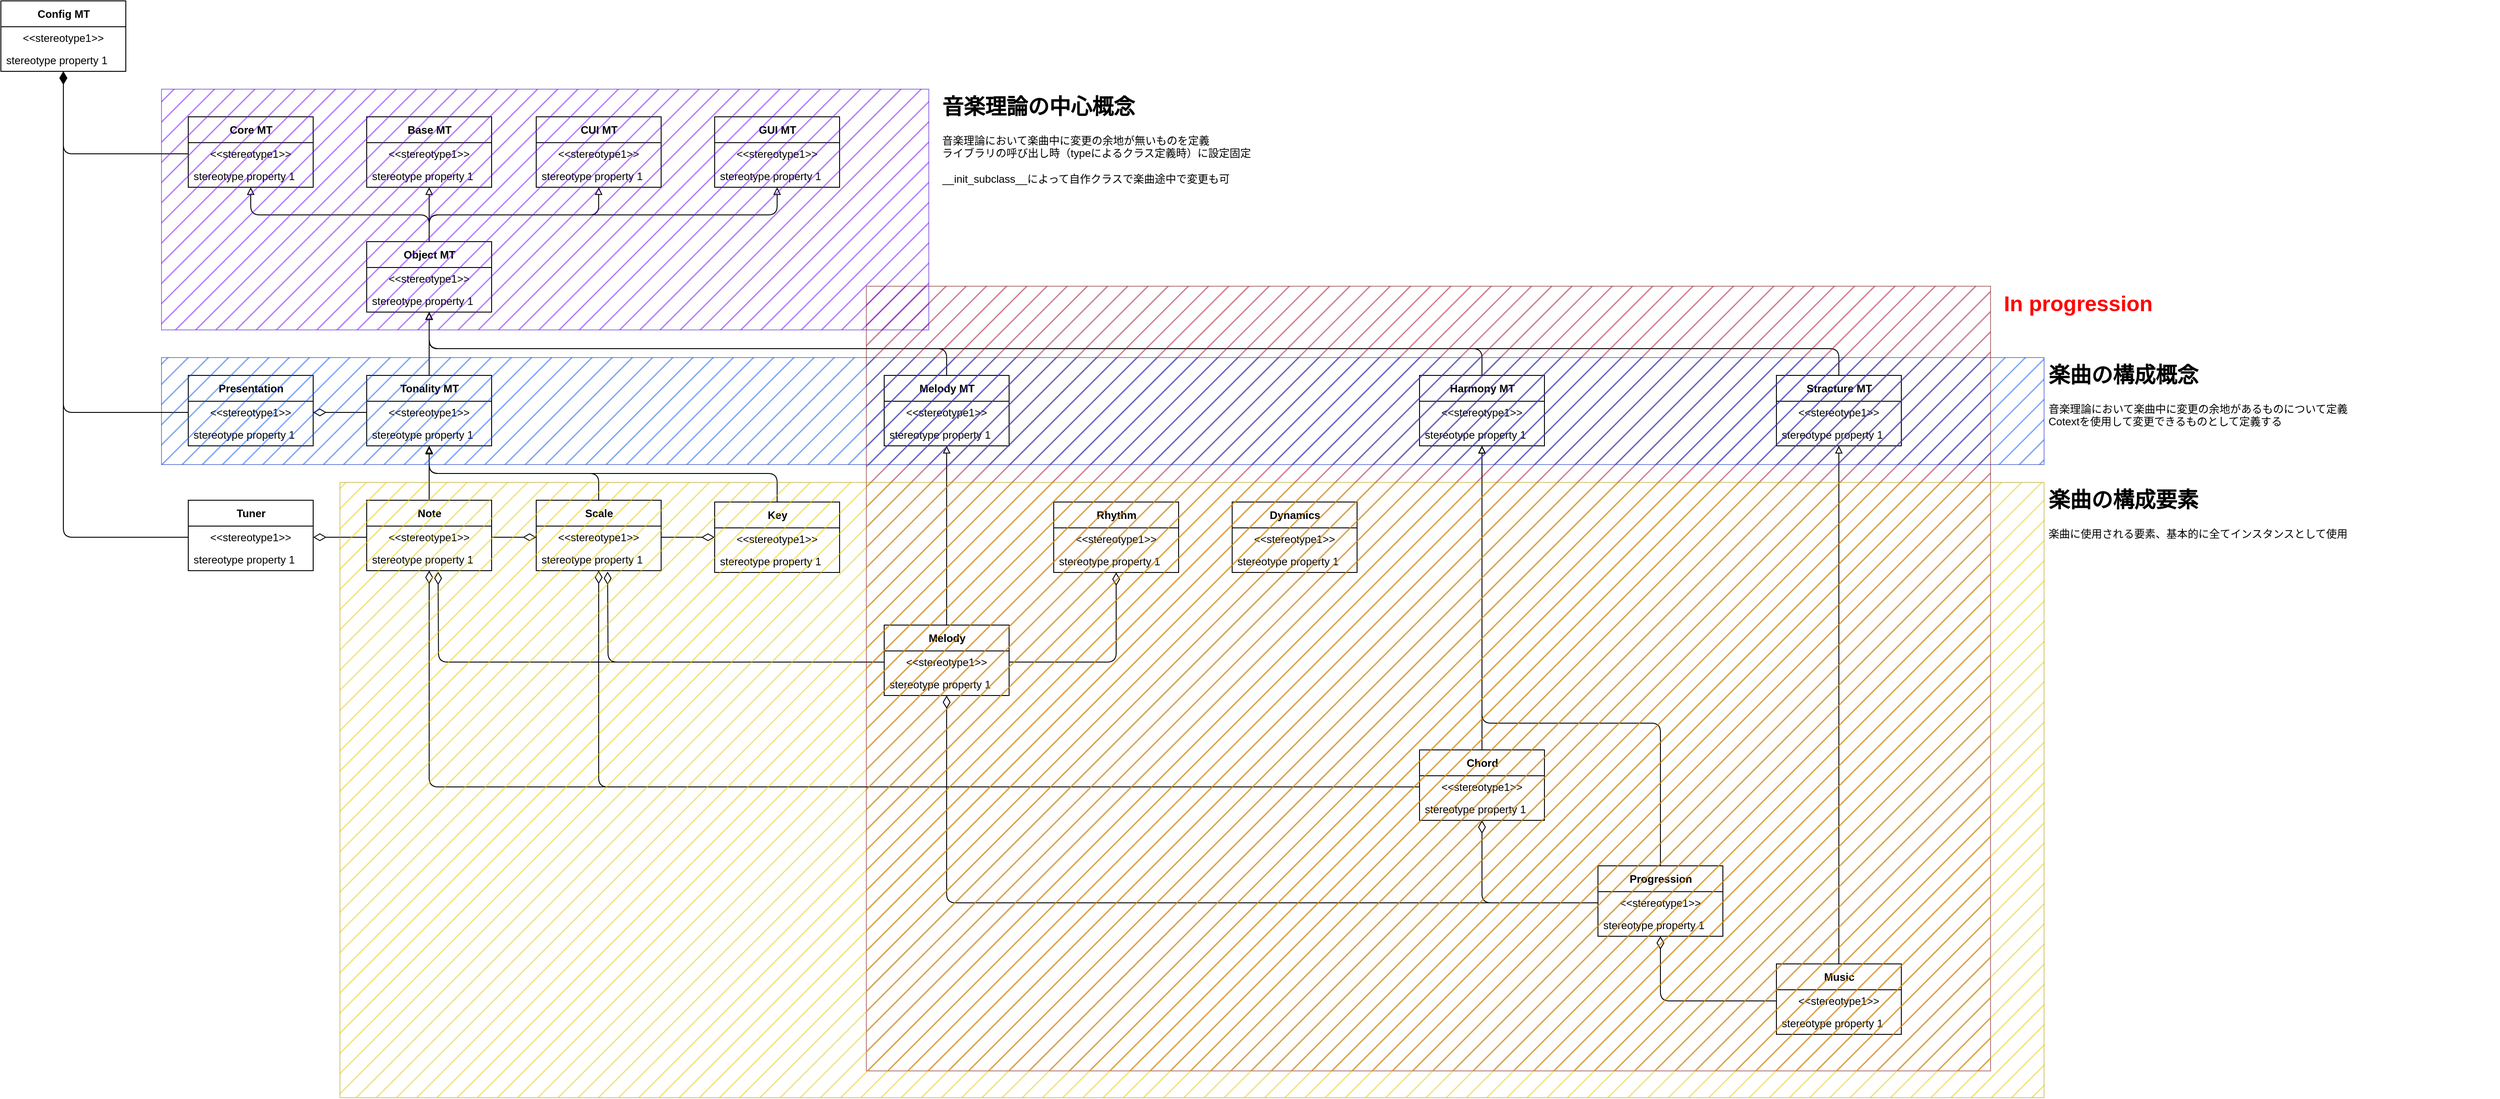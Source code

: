 <mxfile>
    <diagram id="4f5XY8-FB_tgrMLO87ns" name="ページ1">
        <mxGraphModel dx="1640" dy="1066" grid="1" gridSize="10" guides="1" tooltips="1" connect="1" arrows="1" fold="1" page="1" pageScale="1" pageWidth="4681" pageHeight="3300" background="#ffffff" math="0" shadow="0">
            <root>
                <mxCell id="0"/>
                <mxCell id="1" parent="0"/>
                <mxCell id="89" style="edgeStyle=orthogonalEdgeStyle;html=1;entryX=0.5;entryY=0;entryDx=0;entryDy=0;startArrow=block;startFill=0;endArrow=none;endFill=0;" parent="1" source="72" target="78" edge="1">
                    <mxGeometry relative="1" as="geometry"/>
                </mxCell>
                <mxCell id="72" value="Base MT" style="swimlane;fontStyle=1;align=center;verticalAlign=middle;childLayout=stackLayout;horizontal=1;startSize=29;horizontalStack=0;resizeParent=1;resizeParentMax=0;resizeLast=0;collapsible=0;marginBottom=0;html=1;" parent="1" vertex="1">
                    <mxGeometry x="490" y="230" width="140" height="79" as="geometry"/>
                </mxCell>
                <mxCell id="73" value="&amp;lt;&amp;lt;stereotype1&amp;gt;&amp;gt;" style="text;html=1;align=center;verticalAlign=middle;spacingLeft=4;spacingRight=4;overflow=hidden;rotatable=0;points=[[0,0.5],[1,0.5]];portConstraint=eastwest;" parent="72" vertex="1">
                    <mxGeometry y="29" width="140" height="25" as="geometry"/>
                </mxCell>
                <mxCell id="74" value="stereotype property 1" style="text;html=1;align=left;verticalAlign=middle;spacingLeft=4;spacingRight=4;overflow=hidden;rotatable=0;points=[[0,0.5],[1,0.5]];portConstraint=eastwest;" parent="72" vertex="1">
                    <mxGeometry y="54" width="140" height="25" as="geometry"/>
                </mxCell>
                <mxCell id="90" style="edgeStyle=orthogonalEdgeStyle;html=1;entryX=0.5;entryY=0;entryDx=0;entryDy=0;startArrow=block;startFill=0;endArrow=none;endFill=0;" parent="1" source="75" target="78" edge="1">
                    <mxGeometry relative="1" as="geometry">
                        <Array as="points">
                            <mxPoint x="360" y="340"/>
                            <mxPoint x="560" y="340"/>
                        </Array>
                    </mxGeometry>
                </mxCell>
                <mxCell id="75" value="Core MT" style="swimlane;fontStyle=1;align=center;verticalAlign=middle;childLayout=stackLayout;horizontal=1;startSize=29;horizontalStack=0;resizeParent=1;resizeParentMax=0;resizeLast=0;collapsible=0;marginBottom=0;html=1;" parent="1" vertex="1">
                    <mxGeometry x="290" y="230" width="140" height="79" as="geometry"/>
                </mxCell>
                <mxCell id="76" value="&amp;lt;&amp;lt;stereotype1&amp;gt;&amp;gt;" style="text;html=1;align=center;verticalAlign=middle;spacingLeft=4;spacingRight=4;overflow=hidden;rotatable=0;points=[[0,0.5],[1,0.5]];portConstraint=eastwest;" parent="75" vertex="1">
                    <mxGeometry y="29" width="140" height="25" as="geometry"/>
                </mxCell>
                <mxCell id="77" value="stereotype property 1" style="text;html=1;align=left;verticalAlign=middle;spacingLeft=4;spacingRight=4;overflow=hidden;rotatable=0;points=[[0,0.5],[1,0.5]];portConstraint=eastwest;" parent="75" vertex="1">
                    <mxGeometry y="54" width="140" height="25" as="geometry"/>
                </mxCell>
                <mxCell id="93" style="edgeStyle=orthogonalEdgeStyle;html=1;entryX=0.5;entryY=0;entryDx=0;entryDy=0;startArrow=block;startFill=0;endArrow=none;endFill=0;" parent="1" source="78" target="81" edge="1">
                    <mxGeometry relative="1" as="geometry"/>
                </mxCell>
                <mxCell id="138" style="edgeStyle=orthogonalEdgeStyle;html=1;entryX=0.5;entryY=0;entryDx=0;entryDy=0;startArrow=block;startFill=0;endArrow=none;endFill=0;startSize=6;endSize=6;" parent="1" source="78" target="135" edge="1">
                    <mxGeometry relative="1" as="geometry">
                        <Array as="points">
                            <mxPoint x="560" y="490"/>
                            <mxPoint x="1740" y="490"/>
                        </Array>
                    </mxGeometry>
                </mxCell>
                <mxCell id="172" style="edgeStyle=orthogonalEdgeStyle;html=1;entryX=0.5;entryY=0;entryDx=0;entryDy=0;startArrow=block;startFill=0;endArrow=none;endFill=0;startSize=6;endSize=6;" parent="1" source="78" target="169" edge="1">
                    <mxGeometry relative="1" as="geometry">
                        <Array as="points">
                            <mxPoint x="560" y="490"/>
                            <mxPoint x="1140" y="490"/>
                        </Array>
                    </mxGeometry>
                </mxCell>
                <mxCell id="180" style="edgeStyle=orthogonalEdgeStyle;html=1;entryX=0.5;entryY=0;entryDx=0;entryDy=0;startArrow=block;startFill=0;endArrow=none;endFill=0;startSize=6;endSize=6;" parent="1" source="78" target="177" edge="1">
                    <mxGeometry relative="1" as="geometry">
                        <Array as="points">
                            <mxPoint x="560" y="490"/>
                            <mxPoint x="2140" y="490"/>
                        </Array>
                    </mxGeometry>
                </mxCell>
                <mxCell id="78" value="Object MT" style="swimlane;fontStyle=1;align=center;verticalAlign=middle;childLayout=stackLayout;horizontal=1;startSize=29;horizontalStack=0;resizeParent=1;resizeParentMax=0;resizeLast=0;collapsible=0;marginBottom=0;html=1;" parent="1" vertex="1">
                    <mxGeometry x="490" y="370" width="140" height="79" as="geometry"/>
                </mxCell>
                <mxCell id="79" value="&amp;lt;&amp;lt;stereotype1&amp;gt;&amp;gt;" style="text;html=1;align=center;verticalAlign=middle;spacingLeft=4;spacingRight=4;overflow=hidden;rotatable=0;points=[[0,0.5],[1,0.5]];portConstraint=eastwest;" parent="78" vertex="1">
                    <mxGeometry y="29" width="140" height="25" as="geometry"/>
                </mxCell>
                <mxCell id="80" value="stereotype property 1" style="text;html=1;align=left;verticalAlign=middle;spacingLeft=4;spacingRight=4;overflow=hidden;rotatable=0;points=[[0,0.5],[1,0.5]];portConstraint=eastwest;" parent="78" vertex="1">
                    <mxGeometry y="54" width="140" height="25" as="geometry"/>
                </mxCell>
                <mxCell id="117" style="edgeStyle=orthogonalEdgeStyle;html=1;entryX=0.5;entryY=0;entryDx=0;entryDy=0;startArrow=block;startFill=0;endArrow=none;endFill=0;startSize=6;" parent="1" source="81" target="108" edge="1">
                    <mxGeometry relative="1" as="geometry">
                        <Array as="points">
                            <mxPoint x="560" y="630"/>
                            <mxPoint x="750" y="630"/>
                        </Array>
                    </mxGeometry>
                </mxCell>
                <mxCell id="121" style="edgeStyle=orthogonalEdgeStyle;html=1;entryX=0.5;entryY=0;entryDx=0;entryDy=0;startArrow=block;startFill=0;endArrow=none;endFill=0;startSize=6;" parent="1" source="81" target="105" edge="1">
                    <mxGeometry relative="1" as="geometry"/>
                </mxCell>
                <mxCell id="153" style="edgeStyle=orthogonalEdgeStyle;html=1;entryX=0.5;entryY=0;entryDx=0;entryDy=0;startArrow=block;startFill=0;endArrow=none;endFill=0;startSize=6;endSize=6;" parent="1" target="147" edge="1">
                    <mxGeometry relative="1" as="geometry">
                        <mxPoint x="560" y="600" as="sourcePoint"/>
                        <Array as="points">
                            <mxPoint x="560" y="630"/>
                            <mxPoint x="950" y="630"/>
                        </Array>
                    </mxGeometry>
                </mxCell>
                <mxCell id="81" value="Tonality MT" style="swimlane;fontStyle=1;align=center;verticalAlign=middle;childLayout=stackLayout;horizontal=1;startSize=29;horizontalStack=0;resizeParent=1;resizeParentMax=0;resizeLast=0;collapsible=0;marginBottom=0;html=1;" parent="1" vertex="1">
                    <mxGeometry x="490" y="520" width="140" height="79" as="geometry"/>
                </mxCell>
                <mxCell id="82" value="&amp;lt;&amp;lt;stereotype1&amp;gt;&amp;gt;" style="text;html=1;align=center;verticalAlign=middle;spacingLeft=4;spacingRight=4;overflow=hidden;rotatable=0;points=[[0,0.5],[1,0.5]];portConstraint=eastwest;" parent="81" vertex="1">
                    <mxGeometry y="29" width="140" height="25" as="geometry"/>
                </mxCell>
                <mxCell id="83" value="stereotype property 1" style="text;html=1;align=left;verticalAlign=middle;spacingLeft=4;spacingRight=4;overflow=hidden;rotatable=0;points=[[0,0.5],[1,0.5]];portConstraint=eastwest;" parent="81" vertex="1">
                    <mxGeometry y="54" width="140" height="25" as="geometry"/>
                </mxCell>
                <mxCell id="84" value="Presentation" style="swimlane;fontStyle=1;align=center;verticalAlign=middle;childLayout=stackLayout;horizontal=1;startSize=29;horizontalStack=0;resizeParent=1;resizeParentMax=0;resizeLast=0;collapsible=0;marginBottom=0;html=1;" parent="1" vertex="1">
                    <mxGeometry x="290" y="520" width="140" height="79" as="geometry"/>
                </mxCell>
                <mxCell id="85" value="&amp;lt;&amp;lt;stereotype1&amp;gt;&amp;gt;" style="text;html=1;align=center;verticalAlign=middle;spacingLeft=4;spacingRight=4;overflow=hidden;rotatable=0;points=[[0,0.5],[1,0.5]];portConstraint=eastwest;" parent="84" vertex="1">
                    <mxGeometry y="29" width="140" height="25" as="geometry"/>
                </mxCell>
                <mxCell id="86" value="stereotype property 1" style="text;html=1;align=left;verticalAlign=middle;spacingLeft=4;spacingRight=4;overflow=hidden;rotatable=0;points=[[0,0.5],[1,0.5]];portConstraint=eastwest;" parent="84" vertex="1">
                    <mxGeometry y="54" width="140" height="25" as="geometry"/>
                </mxCell>
                <mxCell id="166" style="edgeStyle=orthogonalEdgeStyle;html=1;entryX=0;entryY=0.5;entryDx=0;entryDy=0;startArrow=diamondThin;startFill=1;endArrow=none;endFill=0;startSize=12;endSize=6;" parent="1" source="96" target="85" edge="1">
                    <mxGeometry relative="1" as="geometry">
                        <Array as="points">
                            <mxPoint x="150" y="561"/>
                        </Array>
                    </mxGeometry>
                </mxCell>
                <mxCell id="167" style="edgeStyle=orthogonalEdgeStyle;html=1;entryX=0;entryY=0.5;entryDx=0;entryDy=0;startArrow=diamondThin;startFill=1;endArrow=none;endFill=0;startSize=12;endSize=6;" parent="1" source="96" target="76" edge="1">
                    <mxGeometry relative="1" as="geometry"/>
                </mxCell>
                <mxCell id="168" style="edgeStyle=orthogonalEdgeStyle;html=1;entryX=0;entryY=0.5;entryDx=0;entryDy=0;startArrow=diamondThin;startFill=1;endArrow=none;endFill=0;startSize=12;endSize=6;" parent="1" source="96" target="112" edge="1">
                    <mxGeometry relative="1" as="geometry"/>
                </mxCell>
                <mxCell id="96" value="Config MT" style="swimlane;fontStyle=1;align=center;verticalAlign=middle;childLayout=stackLayout;horizontal=1;startSize=29;horizontalStack=0;resizeParent=1;resizeParentMax=0;resizeLast=0;collapsible=0;marginBottom=0;html=1;" parent="1" vertex="1">
                    <mxGeometry x="80" y="100" width="140" height="79" as="geometry"/>
                </mxCell>
                <mxCell id="97" value="&amp;lt;&amp;lt;stereotype1&amp;gt;&amp;gt;" style="text;html=1;align=center;verticalAlign=middle;spacingLeft=4;spacingRight=4;overflow=hidden;rotatable=0;points=[[0,0.5],[1,0.5]];portConstraint=eastwest;" parent="96" vertex="1">
                    <mxGeometry y="29" width="140" height="25" as="geometry"/>
                </mxCell>
                <mxCell id="98" value="stereotype property 1" style="text;html=1;align=left;verticalAlign=middle;spacingLeft=4;spacingRight=4;overflow=hidden;rotatable=0;points=[[0,0.5],[1,0.5]];portConstraint=eastwest;" parent="96" vertex="1">
                    <mxGeometry y="54" width="140" height="25" as="geometry"/>
                </mxCell>
                <mxCell id="158" style="edgeStyle=orthogonalEdgeStyle;html=1;entryX=0;entryY=0.5;entryDx=0;entryDy=0;startArrow=diamondThin;startFill=0;endArrow=none;endFill=0;startSize=12;endSize=6;" parent="1" source="105" target="155" edge="1">
                    <mxGeometry relative="1" as="geometry"/>
                </mxCell>
                <mxCell id="188" style="edgeStyle=orthogonalEdgeStyle;html=1;entryX=0;entryY=0.5;entryDx=0;entryDy=0;startArrow=diamondThin;startFill=0;endArrow=none;endFill=0;startSize=12;endSize=6;" parent="1" target="174" edge="1">
                    <mxGeometry relative="1" as="geometry">
                        <mxPoint x="570" y="740" as="sourcePoint"/>
                    </mxGeometry>
                </mxCell>
                <mxCell id="105" value="Note" style="swimlane;fontStyle=1;align=center;verticalAlign=middle;childLayout=stackLayout;horizontal=1;startSize=29;horizontalStack=0;resizeParent=1;resizeParentMax=0;resizeLast=0;collapsible=0;marginBottom=0;html=1;fillStyle=auto;" parent="1" vertex="1">
                    <mxGeometry x="490" y="660" width="140" height="79" as="geometry"/>
                </mxCell>
                <mxCell id="106" value="&amp;lt;&amp;lt;stereotype1&amp;gt;&amp;gt;" style="text;html=1;align=center;verticalAlign=middle;spacingLeft=4;spacingRight=4;overflow=hidden;rotatable=0;points=[[0,0.5],[1,0.5]];portConstraint=eastwest;" parent="105" vertex="1">
                    <mxGeometry y="29" width="140" height="25" as="geometry"/>
                </mxCell>
                <mxCell id="107" value="stereotype property 1" style="text;html=1;align=left;verticalAlign=middle;spacingLeft=4;spacingRight=4;overflow=hidden;rotatable=0;points=[[0,0.5],[1,0.5]];portConstraint=eastwest;" parent="105" vertex="1">
                    <mxGeometry y="54" width="140" height="25" as="geometry"/>
                </mxCell>
                <mxCell id="159" style="edgeStyle=orthogonalEdgeStyle;html=1;entryX=0;entryY=0.5;entryDx=0;entryDy=0;startArrow=diamondThin;startFill=0;endArrow=none;endFill=0;startSize=12;endSize=6;" parent="1" source="108" target="155" edge="1">
                    <mxGeometry relative="1" as="geometry"/>
                </mxCell>
                <mxCell id="187" style="edgeStyle=orthogonalEdgeStyle;html=1;entryX=0;entryY=0.5;entryDx=0;entryDy=0;startArrow=diamondThin;startFill=0;endArrow=none;endFill=0;startSize=12;endSize=6;" parent="1" target="174" edge="1">
                    <mxGeometry relative="1" as="geometry">
                        <mxPoint x="760" y="740" as="sourcePoint"/>
                    </mxGeometry>
                </mxCell>
                <mxCell id="108" value="Scale" style="swimlane;fontStyle=1;align=center;verticalAlign=middle;childLayout=stackLayout;horizontal=1;startSize=29;horizontalStack=0;resizeParent=1;resizeParentMax=0;resizeLast=0;collapsible=0;marginBottom=0;html=1;" parent="1" vertex="1">
                    <mxGeometry x="680" y="660" width="140" height="79" as="geometry"/>
                </mxCell>
                <mxCell id="109" value="&amp;lt;&amp;lt;stereotype1&amp;gt;&amp;gt;" style="text;html=1;align=center;verticalAlign=middle;spacingLeft=4;spacingRight=4;overflow=hidden;rotatable=0;points=[[0,0.5],[1,0.5]];portConstraint=eastwest;" parent="108" vertex="1">
                    <mxGeometry y="29" width="140" height="25" as="geometry"/>
                </mxCell>
                <mxCell id="110" value="stereotype property 1" style="text;html=1;align=left;verticalAlign=middle;spacingLeft=4;spacingRight=4;overflow=hidden;rotatable=0;points=[[0,0.5],[1,0.5]];portConstraint=eastwest;" parent="108" vertex="1">
                    <mxGeometry y="54" width="140" height="25" as="geometry"/>
                </mxCell>
                <mxCell id="111" value="Tuner" style="swimlane;fontStyle=1;align=center;verticalAlign=middle;childLayout=stackLayout;horizontal=1;startSize=29;horizontalStack=0;resizeParent=1;resizeParentMax=0;resizeLast=0;collapsible=0;marginBottom=0;html=1;" parent="1" vertex="1">
                    <mxGeometry x="290" y="660" width="140" height="79" as="geometry"/>
                </mxCell>
                <mxCell id="112" value="&amp;lt;&amp;lt;stereotype1&amp;gt;&amp;gt;" style="text;html=1;align=center;verticalAlign=middle;spacingLeft=4;spacingRight=4;overflow=hidden;rotatable=0;points=[[0,0.5],[1,0.5]];portConstraint=eastwest;" parent="111" vertex="1">
                    <mxGeometry y="29" width="140" height="25" as="geometry"/>
                </mxCell>
                <mxCell id="113" value="stereotype property 1" style="text;html=1;align=left;verticalAlign=middle;spacingLeft=4;spacingRight=4;overflow=hidden;rotatable=0;points=[[0,0.5],[1,0.5]];portConstraint=eastwest;" parent="111" vertex="1">
                    <mxGeometry y="54" width="140" height="25" as="geometry"/>
                </mxCell>
                <mxCell id="129" style="edgeStyle=orthogonalEdgeStyle;html=1;entryX=0;entryY=0.5;entryDx=0;entryDy=0;startArrow=diamondThin;startFill=0;endArrow=none;endFill=0;startSize=12;endSize=6;" parent="1" source="112" target="106" edge="1">
                    <mxGeometry relative="1" as="geometry"/>
                </mxCell>
                <mxCell id="131" style="edgeStyle=orthogonalEdgeStyle;html=1;exitX=1;exitY=0.5;exitDx=0;exitDy=0;entryX=0;entryY=0.5;entryDx=0;entryDy=0;startArrow=none;startFill=0;endArrow=diamondThin;endFill=0;startSize=6;endSize=12;" parent="1" source="106" target="109" edge="1">
                    <mxGeometry relative="1" as="geometry"/>
                </mxCell>
                <mxCell id="134" style="edgeStyle=orthogonalEdgeStyle;html=1;entryX=0;entryY=0.5;entryDx=0;entryDy=0;startArrow=diamondThin;startFill=0;endArrow=none;endFill=0;startSize=12;endSize=6;" parent="1" source="85" target="82" edge="1">
                    <mxGeometry relative="1" as="geometry">
                        <Array as="points">
                            <mxPoint x="480" y="562"/>
                            <mxPoint x="480" y="562"/>
                        </Array>
                    </mxGeometry>
                </mxCell>
                <mxCell id="157" style="edgeStyle=orthogonalEdgeStyle;html=1;entryX=0.5;entryY=0;entryDx=0;entryDy=0;startArrow=block;startFill=0;endArrow=none;endFill=0;startSize=6;endSize=6;" parent="1" source="135" target="154" edge="1">
                    <mxGeometry relative="1" as="geometry"/>
                </mxCell>
                <mxCell id="164" style="edgeStyle=orthogonalEdgeStyle;html=1;entryX=0.5;entryY=0;entryDx=0;entryDy=0;startArrow=block;startFill=0;endArrow=none;endFill=0;startSize=6;endSize=6;" parent="1" source="135" target="160" edge="1">
                    <mxGeometry relative="1" as="geometry">
                        <Array as="points">
                            <mxPoint x="1740" y="910"/>
                            <mxPoint x="1940" y="910"/>
                        </Array>
                    </mxGeometry>
                </mxCell>
                <mxCell id="135" value="Harmony MT" style="swimlane;fontStyle=1;align=center;verticalAlign=middle;childLayout=stackLayout;horizontal=1;startSize=29;horizontalStack=0;resizeParent=1;resizeParentMax=0;resizeLast=0;collapsible=0;marginBottom=0;html=1;" parent="1" vertex="1">
                    <mxGeometry x="1670" y="520" width="140" height="79" as="geometry"/>
                </mxCell>
                <mxCell id="136" value="&amp;lt;&amp;lt;stereotype1&amp;gt;&amp;gt;" style="text;html=1;align=center;verticalAlign=middle;spacingLeft=4;spacingRight=4;overflow=hidden;rotatable=0;points=[[0,0.5],[1,0.5]];portConstraint=eastwest;" parent="135" vertex="1">
                    <mxGeometry y="29" width="140" height="25" as="geometry"/>
                </mxCell>
                <mxCell id="137" value="stereotype property 1" style="text;html=1;align=left;verticalAlign=middle;spacingLeft=4;spacingRight=4;overflow=hidden;rotatable=0;points=[[0,0.5],[1,0.5]];portConstraint=eastwest;" parent="135" vertex="1">
                    <mxGeometry y="54" width="140" height="25" as="geometry"/>
                </mxCell>
                <mxCell id="151" style="edgeStyle=orthogonalEdgeStyle;html=1;entryX=1;entryY=0.5;entryDx=0;entryDy=0;startArrow=diamondThin;startFill=0;endArrow=none;endFill=0;startSize=12;endSize=6;" parent="1" source="147" target="109" edge="1">
                    <mxGeometry relative="1" as="geometry"/>
                </mxCell>
                <mxCell id="147" value="Key" style="swimlane;fontStyle=1;align=center;verticalAlign=middle;childLayout=stackLayout;horizontal=1;startSize=29;horizontalStack=0;resizeParent=1;resizeParentMax=0;resizeLast=0;collapsible=0;marginBottom=0;html=1;" parent="1" vertex="1">
                    <mxGeometry x="880" y="662" width="140" height="79" as="geometry"/>
                </mxCell>
                <mxCell id="148" value="&amp;lt;&amp;lt;stereotype1&amp;gt;&amp;gt;" style="text;html=1;align=center;verticalAlign=middle;spacingLeft=4;spacingRight=4;overflow=hidden;rotatable=0;points=[[0,0.5],[1,0.5]];portConstraint=eastwest;" parent="147" vertex="1">
                    <mxGeometry y="29" width="140" height="25" as="geometry"/>
                </mxCell>
                <mxCell id="149" value="stereotype property 1" style="text;html=1;align=left;verticalAlign=middle;spacingLeft=4;spacingRight=4;overflow=hidden;rotatable=0;points=[[0,0.5],[1,0.5]];portConstraint=eastwest;" parent="147" vertex="1">
                    <mxGeometry y="54" width="140" height="25" as="geometry"/>
                </mxCell>
                <mxCell id="198" style="edgeStyle=orthogonalEdgeStyle;html=1;entryX=0;entryY=0.5;entryDx=0;entryDy=0;startArrow=diamondThin;startFill=0;endArrow=none;endFill=0;startSize=12;endSize=6;" parent="1" source="154" target="161" edge="1">
                    <mxGeometry relative="1" as="geometry"/>
                </mxCell>
                <mxCell id="154" value="Chord" style="swimlane;fontStyle=1;align=center;verticalAlign=middle;childLayout=stackLayout;horizontal=1;startSize=29;horizontalStack=0;resizeParent=1;resizeParentMax=0;resizeLast=0;collapsible=0;marginBottom=0;html=1;shadow=0;glass=0;fillStyle=auto;" parent="1" vertex="1">
                    <mxGeometry x="1670" y="940" width="140" height="79" as="geometry"/>
                </mxCell>
                <mxCell id="155" value="&amp;lt;&amp;lt;stereotype1&amp;gt;&amp;gt;" style="text;html=1;align=center;verticalAlign=middle;spacingLeft=4;spacingRight=4;overflow=hidden;rotatable=0;points=[[0,0.5],[1,0.5]];portConstraint=eastwest;shadow=0;glass=0;fillStyle=dashed;" parent="154" vertex="1">
                    <mxGeometry y="29" width="140" height="25" as="geometry"/>
                </mxCell>
                <mxCell id="156" value="stereotype property 1" style="text;html=1;align=left;verticalAlign=middle;spacingLeft=4;spacingRight=4;overflow=hidden;rotatable=0;points=[[0,0.5],[1,0.5]];portConstraint=eastwest;shadow=0;glass=0;fillStyle=dashed;" parent="154" vertex="1">
                    <mxGeometry y="54" width="140" height="25" as="geometry"/>
                </mxCell>
                <mxCell id="189" style="edgeStyle=orthogonalEdgeStyle;html=1;entryX=0;entryY=0.5;entryDx=0;entryDy=0;startArrow=diamondThin;startFill=0;endArrow=none;endFill=0;startSize=12;endSize=6;" parent="1" source="160" target="182" edge="1">
                    <mxGeometry relative="1" as="geometry"/>
                </mxCell>
                <mxCell id="160" value="Progression" style="swimlane;fontStyle=1;align=center;verticalAlign=middle;childLayout=stackLayout;horizontal=1;startSize=29;horizontalStack=0;resizeParent=1;resizeParentMax=0;resizeLast=0;collapsible=0;marginBottom=0;html=1;shadow=0;glass=0;fillStyle=auto;" parent="1" vertex="1">
                    <mxGeometry x="1870" y="1070" width="140" height="79" as="geometry"/>
                </mxCell>
                <mxCell id="161" value="&amp;lt;&amp;lt;stereotype1&amp;gt;&amp;gt;" style="text;html=1;align=center;verticalAlign=middle;spacingLeft=4;spacingRight=4;overflow=hidden;rotatable=0;points=[[0,0.5],[1,0.5]];portConstraint=eastwest;shadow=0;glass=0;fillStyle=dashed;" parent="160" vertex="1">
                    <mxGeometry y="29" width="140" height="25" as="geometry"/>
                </mxCell>
                <mxCell id="162" value="stereotype property 1" style="text;html=1;align=left;verticalAlign=middle;spacingLeft=4;spacingRight=4;overflow=hidden;rotatable=0;points=[[0,0.5],[1,0.5]];portConstraint=eastwest;shadow=0;glass=0;fillStyle=dashed;" parent="160" vertex="1">
                    <mxGeometry y="54" width="140" height="25" as="geometry"/>
                </mxCell>
                <mxCell id="176" style="edgeStyle=orthogonalEdgeStyle;html=1;entryX=0.5;entryY=0;entryDx=0;entryDy=0;startArrow=block;startFill=0;endArrow=none;endFill=0;startSize=6;endSize=6;" parent="1" source="169" target="173" edge="1">
                    <mxGeometry relative="1" as="geometry"/>
                </mxCell>
                <mxCell id="169" value="Melody MT" style="swimlane;fontStyle=1;align=center;verticalAlign=middle;childLayout=stackLayout;horizontal=1;startSize=29;horizontalStack=0;resizeParent=1;resizeParentMax=0;resizeLast=0;collapsible=0;marginBottom=0;html=1;shadow=0;glass=0;fillStyle=auto;" parent="1" vertex="1">
                    <mxGeometry x="1070" y="520" width="140" height="79" as="geometry"/>
                </mxCell>
                <mxCell id="170" value="&amp;lt;&amp;lt;stereotype1&amp;gt;&amp;gt;" style="text;html=1;align=center;verticalAlign=middle;spacingLeft=4;spacingRight=4;overflow=hidden;rotatable=0;points=[[0,0.5],[1,0.5]];portConstraint=eastwest;shadow=0;glass=0;fillStyle=auto;" parent="169" vertex="1">
                    <mxGeometry y="29" width="140" height="25" as="geometry"/>
                </mxCell>
                <mxCell id="171" value="stereotype property 1" style="text;html=1;align=left;verticalAlign=middle;spacingLeft=4;spacingRight=4;overflow=hidden;rotatable=0;points=[[0,0.5],[1,0.5]];portConstraint=eastwest;shadow=0;glass=0;fillStyle=auto;" parent="169" vertex="1">
                    <mxGeometry y="54" width="140" height="25" as="geometry"/>
                </mxCell>
                <mxCell id="199" style="edgeStyle=orthogonalEdgeStyle;html=1;entryX=0;entryY=0.5;entryDx=0;entryDy=0;startArrow=diamondThin;startFill=0;endArrow=none;endFill=0;startSize=12;endSize=6;" parent="1" source="173" target="161" edge="1">
                    <mxGeometry relative="1" as="geometry"/>
                </mxCell>
                <mxCell id="173" value="Melody" style="swimlane;fontStyle=1;align=center;verticalAlign=middle;childLayout=stackLayout;horizontal=1;startSize=29;horizontalStack=0;resizeParent=1;resizeParentMax=0;resizeLast=0;collapsible=0;marginBottom=0;html=1;shadow=0;glass=0;fillStyle=auto;" parent="1" vertex="1">
                    <mxGeometry x="1070" y="800" width="140" height="79" as="geometry"/>
                </mxCell>
                <mxCell id="174" value="&amp;lt;&amp;lt;stereotype1&amp;gt;&amp;gt;" style="text;html=1;align=center;verticalAlign=middle;spacingLeft=4;spacingRight=4;overflow=hidden;rotatable=0;points=[[0,0.5],[1,0.5]];portConstraint=eastwest;shadow=0;glass=0;fillStyle=auto;" parent="173" vertex="1">
                    <mxGeometry y="29" width="140" height="25" as="geometry"/>
                </mxCell>
                <mxCell id="175" value="stereotype property 1" style="text;html=1;align=left;verticalAlign=middle;spacingLeft=4;spacingRight=4;overflow=hidden;rotatable=0;points=[[0,0.5],[1,0.5]];portConstraint=eastwest;shadow=0;glass=0;fillStyle=auto;" parent="173" vertex="1">
                    <mxGeometry y="54" width="140" height="25" as="geometry"/>
                </mxCell>
                <mxCell id="185" style="edgeStyle=orthogonalEdgeStyle;html=1;entryX=0.5;entryY=0;entryDx=0;entryDy=0;startArrow=block;startFill=0;endArrow=none;endFill=0;startSize=6;endSize=6;" parent="1" source="177" target="181" edge="1">
                    <mxGeometry relative="1" as="geometry"/>
                </mxCell>
                <mxCell id="177" value="Stracture&amp;nbsp;MT" style="swimlane;fontStyle=1;align=center;verticalAlign=middle;childLayout=stackLayout;horizontal=1;startSize=29;horizontalStack=0;resizeParent=1;resizeParentMax=0;resizeLast=0;collapsible=0;marginBottom=0;html=1;" parent="1" vertex="1">
                    <mxGeometry x="2070" y="520" width="140" height="79" as="geometry"/>
                </mxCell>
                <mxCell id="178" value="&amp;lt;&amp;lt;stereotype1&amp;gt;&amp;gt;" style="text;html=1;align=center;verticalAlign=middle;spacingLeft=4;spacingRight=4;overflow=hidden;rotatable=0;points=[[0,0.5],[1,0.5]];portConstraint=eastwest;" parent="177" vertex="1">
                    <mxGeometry y="29" width="140" height="25" as="geometry"/>
                </mxCell>
                <mxCell id="179" value="stereotype property 1" style="text;html=1;align=left;verticalAlign=middle;spacingLeft=4;spacingRight=4;overflow=hidden;rotatable=0;points=[[0,0.5],[1,0.5]];portConstraint=eastwest;" parent="177" vertex="1">
                    <mxGeometry y="54" width="140" height="25" as="geometry"/>
                </mxCell>
                <mxCell id="181" value="Music" style="swimlane;fontStyle=1;align=center;verticalAlign=middle;childLayout=stackLayout;horizontal=1;startSize=29;horizontalStack=0;resizeParent=1;resizeParentMax=0;resizeLast=0;collapsible=0;marginBottom=0;html=1;shadow=0;glass=0;fillStyle=auto;" parent="1" vertex="1">
                    <mxGeometry x="2070" y="1180" width="140" height="79" as="geometry"/>
                </mxCell>
                <mxCell id="182" value="&amp;lt;&amp;lt;stereotype1&amp;gt;&amp;gt;" style="text;html=1;align=center;verticalAlign=middle;spacingLeft=4;spacingRight=4;overflow=hidden;rotatable=0;points=[[0,0.5],[1,0.5]];portConstraint=eastwest;shadow=0;glass=0;fillStyle=auto;" parent="181" vertex="1">
                    <mxGeometry y="29" width="140" height="25" as="geometry"/>
                </mxCell>
                <mxCell id="183" value="stereotype property 1" style="text;html=1;align=left;verticalAlign=middle;spacingLeft=4;spacingRight=4;overflow=hidden;rotatable=0;points=[[0,0.5],[1,0.5]];portConstraint=eastwest;shadow=0;glass=0;fillStyle=auto;" parent="181" vertex="1">
                    <mxGeometry y="54" width="140" height="25" as="geometry"/>
                </mxCell>
                <mxCell id="195" style="edgeStyle=orthogonalEdgeStyle;html=1;entryX=1;entryY=0.5;entryDx=0;entryDy=0;startArrow=diamondThin;startFill=0;endArrow=none;endFill=0;startSize=12;endSize=6;" parent="1" source="191" target="174" edge="1">
                    <mxGeometry relative="1" as="geometry"/>
                </mxCell>
                <mxCell id="191" value="Rhythm" style="swimlane;fontStyle=1;align=center;verticalAlign=middle;childLayout=stackLayout;horizontal=1;startSize=29;horizontalStack=0;resizeParent=1;resizeParentMax=0;resizeLast=0;collapsible=0;marginBottom=0;html=1;shadow=0;glass=0;fillStyle=auto;" parent="1" vertex="1">
                    <mxGeometry x="1260" y="662" width="140" height="79" as="geometry"/>
                </mxCell>
                <mxCell id="192" value="&amp;lt;&amp;lt;stereotype1&amp;gt;&amp;gt;" style="text;html=1;align=center;verticalAlign=middle;spacingLeft=4;spacingRight=4;overflow=hidden;rotatable=0;points=[[0,0.5],[1,0.5]];portConstraint=eastwest;shadow=0;glass=0;fillStyle=auto;" parent="191" vertex="1">
                    <mxGeometry y="29" width="140" height="25" as="geometry"/>
                </mxCell>
                <mxCell id="193" value="stereotype property 1" style="text;html=1;align=left;verticalAlign=middle;spacingLeft=4;spacingRight=4;overflow=hidden;rotatable=0;points=[[0,0.5],[1,0.5]];portConstraint=eastwest;shadow=0;glass=0;fillStyle=auto;" parent="191" vertex="1">
                    <mxGeometry y="54" width="140" height="25" as="geometry"/>
                </mxCell>
                <mxCell id="200" value="Dynamics" style="swimlane;fontStyle=1;align=center;verticalAlign=middle;childLayout=stackLayout;horizontal=1;startSize=29;horizontalStack=0;resizeParent=1;resizeParentMax=0;resizeLast=0;collapsible=0;marginBottom=0;html=1;shadow=0;glass=0;fillStyle=auto;" parent="1" vertex="1">
                    <mxGeometry x="1460" y="662" width="140" height="79" as="geometry"/>
                </mxCell>
                <mxCell id="201" value="&amp;lt;&amp;lt;stereotype1&amp;gt;&amp;gt;" style="text;html=1;align=center;verticalAlign=middle;spacingLeft=4;spacingRight=4;overflow=hidden;rotatable=0;points=[[0,0.5],[1,0.5]];portConstraint=eastwest;shadow=0;glass=0;fillStyle=auto;" parent="200" vertex="1">
                    <mxGeometry y="29" width="140" height="25" as="geometry"/>
                </mxCell>
                <mxCell id="202" value="stereotype property 1" style="text;html=1;align=left;verticalAlign=middle;spacingLeft=4;spacingRight=4;overflow=hidden;rotatable=0;points=[[0,0.5],[1,0.5]];portConstraint=eastwest;shadow=0;glass=0;fillStyle=auto;" parent="200" vertex="1">
                    <mxGeometry y="54" width="140" height="25" as="geometry"/>
                </mxCell>
                <mxCell id="205" value="" style="rounded=0;whiteSpace=wrap;html=1;shadow=0;glass=0;fillStyle=hatch;opacity=50;fillColor=#a20025;fontColor=#ffffff;strokeColor=#6F0000;" parent="1" vertex="1">
                    <mxGeometry x="1050" y="420" width="1260" height="880" as="geometry"/>
                </mxCell>
                <mxCell id="206" value="&lt;h1&gt;&lt;font color=&quot;#ff0000&quot;&gt;In progression&lt;/font&gt;&lt;/h1&gt;" style="text;html=1;spacing=5;spacingTop=-20;whiteSpace=wrap;overflow=hidden;rounded=0;shadow=0;glass=0;fillStyle=hatch;" parent="1" vertex="1">
                    <mxGeometry x="2320" y="420" width="560" height="40" as="geometry"/>
                </mxCell>
                <mxCell id="214" value="&lt;h1&gt;楽曲の構成概念&lt;/h1&gt;&lt;p&gt;音楽理論において楽曲中に変更の余地があるものについて定義&lt;br&gt;Cotextを使用して変更できるものとして定義する&lt;/p&gt;&lt;p&gt;&lt;br&gt;&lt;/p&gt;" style="text;html=1;spacing=5;spacingTop=-20;whiteSpace=wrap;overflow=hidden;rounded=0;shadow=0;glass=0;fillStyle=hatch;fontSize=12;" parent="1" vertex="1">
                    <mxGeometry x="2370" y="499.5" width="370" height="120" as="geometry"/>
                </mxCell>
                <mxCell id="215" value="&lt;h1&gt;音楽理論の中心概念&lt;/h1&gt;&lt;div&gt;音楽理論において楽曲中に変更の余地が無いものを定義&lt;/div&gt;&lt;div&gt;ライブラリの呼び出し時（typeによるクラス定義時）に設定固定&lt;/div&gt;&lt;div&gt;&lt;br&gt;&lt;/div&gt;&lt;div&gt;__init_subclass__によって自作クラスで楽曲途中で変更も可&lt;/div&gt;" style="text;html=1;spacing=5;spacingTop=-20;whiteSpace=wrap;overflow=hidden;rounded=0;shadow=0;glass=0;fillStyle=hatch;fontSize=12;" parent="1" vertex="1">
                    <mxGeometry x="1130" y="199" width="420" height="110" as="geometry"/>
                </mxCell>
                <mxCell id="217" value="&lt;h1&gt;&lt;font color=&quot;#ffffff&quot;&gt;For GUI, CUI, Code&lt;/font&gt;&lt;/h1&gt;&lt;div&gt;&lt;font color=&quot;#ffffff&quot;&gt;ユーザによる操作のために定義される&lt;/font&gt;&lt;/div&gt;" style="text;html=1;spacing=5;spacingTop=-20;whiteSpace=wrap;overflow=hidden;rounded=0;shadow=0;glass=0;fillStyle=hatch;fontSize=12;" parent="1" vertex="1">
                    <mxGeometry x="1130" y="320" width="240" height="90" as="geometry"/>
                </mxCell>
                <mxCell id="225" style="edgeStyle=orthogonalEdgeStyle;html=1;entryX=0.5;entryY=0;entryDx=0;entryDy=0;fontSize=12;fontColor=#FFFFFF;startArrow=block;startFill=0;endArrow=none;endFill=0;startSize=6;endSize=6;" parent="1" source="218" target="78" edge="1">
                    <mxGeometry relative="1" as="geometry">
                        <Array as="points">
                            <mxPoint x="750" y="340"/>
                            <mxPoint x="560" y="340"/>
                        </Array>
                    </mxGeometry>
                </mxCell>
                <mxCell id="218" value="CUI MT" style="swimlane;fontStyle=1;align=center;verticalAlign=middle;childLayout=stackLayout;horizontal=1;startSize=29;horizontalStack=0;resizeParent=1;resizeParentMax=0;resizeLast=0;collapsible=0;marginBottom=0;html=1;shadow=0;glass=0;fillStyle=auto;fontSize=12;" parent="1" vertex="1">
                    <mxGeometry x="680" y="230" width="140" height="79" as="geometry"/>
                </mxCell>
                <mxCell id="219" value="&amp;lt;&amp;lt;stereotype1&amp;gt;&amp;gt;" style="text;html=1;align=center;verticalAlign=middle;spacingLeft=4;spacingRight=4;overflow=hidden;rotatable=0;points=[[0,0.5],[1,0.5]];portConstraint=eastwest;shadow=0;glass=0;fillStyle=hatch;fontSize=12;" parent="218" vertex="1">
                    <mxGeometry y="29" width="140" height="25" as="geometry"/>
                </mxCell>
                <mxCell id="220" value="stereotype property 1" style="text;html=1;align=left;verticalAlign=middle;spacingLeft=4;spacingRight=4;overflow=hidden;rotatable=0;points=[[0,0.5],[1,0.5]];portConstraint=eastwest;shadow=0;glass=0;fillStyle=hatch;fontSize=12;" parent="218" vertex="1">
                    <mxGeometry y="54" width="140" height="25" as="geometry"/>
                </mxCell>
                <mxCell id="226" style="edgeStyle=orthogonalEdgeStyle;html=1;entryX=0.5;entryY=0;entryDx=0;entryDy=0;fontSize=12;fontColor=#FFFFFF;startArrow=block;startFill=0;endArrow=none;endFill=0;startSize=6;endSize=6;" parent="1" source="221" target="78" edge="1">
                    <mxGeometry relative="1" as="geometry">
                        <Array as="points">
                            <mxPoint x="950" y="340"/>
                            <mxPoint x="560" y="340"/>
                        </Array>
                    </mxGeometry>
                </mxCell>
                <mxCell id="221" value="GUI MT" style="swimlane;fontStyle=1;align=center;verticalAlign=middle;childLayout=stackLayout;horizontal=1;startSize=29;horizontalStack=0;resizeParent=1;resizeParentMax=0;resizeLast=0;collapsible=0;marginBottom=0;html=1;shadow=0;glass=0;fillStyle=auto;fontSize=12;" parent="1" vertex="1">
                    <mxGeometry x="880" y="230" width="140" height="79" as="geometry"/>
                </mxCell>
                <mxCell id="222" value="&amp;lt;&amp;lt;stereotype1&amp;gt;&amp;gt;" style="text;html=1;align=center;verticalAlign=middle;spacingLeft=4;spacingRight=4;overflow=hidden;rotatable=0;points=[[0,0.5],[1,0.5]];portConstraint=eastwest;shadow=0;glass=0;fillStyle=hatch;fontSize=12;" parent="221" vertex="1">
                    <mxGeometry y="29" width="140" height="25" as="geometry"/>
                </mxCell>
                <mxCell id="223" value="stereotype property 1" style="text;html=1;align=left;verticalAlign=middle;spacingLeft=4;spacingRight=4;overflow=hidden;rotatable=0;points=[[0,0.5],[1,0.5]];portConstraint=eastwest;shadow=0;glass=0;fillStyle=hatch;fontSize=12;" parent="221" vertex="1">
                    <mxGeometry y="54" width="140" height="25" as="geometry"/>
                </mxCell>
                <mxCell id="229" value="&lt;h1&gt;楽曲の構成要素&lt;/h1&gt;&lt;div&gt;楽曲に使用される要素、基本的に全てインスタンスとして使用&lt;/div&gt;" style="text;html=1;spacing=5;spacingTop=-20;whiteSpace=wrap;overflow=hidden;rounded=0;shadow=0;glass=0;fillStyle=hatch;fontSize=12;" parent="1" vertex="1">
                    <mxGeometry x="2370" y="640" width="370" height="120" as="geometry"/>
                </mxCell>
                <mxCell id="232" value="" style="rounded=0;whiteSpace=wrap;html=1;shadow=0;glass=0;fillStyle=hatch;fontSize=12;opacity=50;fillColor=#e3c800;fontColor=#000000;strokeColor=#B09500;" parent="1" vertex="1">
                    <mxGeometry x="460" y="640" width="1910" height="690" as="geometry"/>
                </mxCell>
                <mxCell id="243" value="" style="rounded=0;whiteSpace=wrap;html=1;shadow=0;glass=0;fillStyle=hatch;fontSize=12;opacity=50;fillColor=#0050ef;fontColor=#ffffff;strokeColor=#001DBC;" vertex="1" parent="1">
                    <mxGeometry x="260" y="500" width="2110" height="120" as="geometry"/>
                </mxCell>
                <mxCell id="244" value="" style="rounded=0;whiteSpace=wrap;html=1;shadow=0;glass=0;fillStyle=hatch;fontSize=12;opacity=50;fillColor=#6a00ff;fontColor=#ffffff;strokeColor=#3700CC;" vertex="1" parent="1">
                    <mxGeometry x="260" y="199" width="860" height="270" as="geometry"/>
                </mxCell>
            </root>
        </mxGraphModel>
    </diagram>
</mxfile>